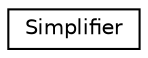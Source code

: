 digraph "Graphical Class Hierarchy"
{
 // LATEX_PDF_SIZE
  edge [fontname="Helvetica",fontsize="10",labelfontname="Helvetica",labelfontsize="10"];
  node [fontname="Helvetica",fontsize="10",shape=record];
  rankdir="LR";
  Node0 [label="Simplifier",height=0.2,width=0.4,color="black", fillcolor="white", style="filled",URL="$classz3py_1_1_simplifier.html",tooltip=" "];
}
